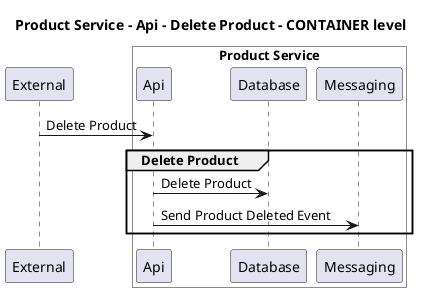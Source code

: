 @startuml

title Product Service - Api - Delete Product - CONTAINER level

participant "External" as C4InterFlow.SoftwareSystems.ExternalSystem

box "Product Service" #White
    participant "Api" as ECommercePlatform.SoftwareSystems.ProductService.Containers.Api
    participant "Database" as ECommercePlatform.SoftwareSystems.ProductService.Containers.Database
    participant "Messaging" as ECommercePlatform.SoftwareSystems.ProductService.Containers.Messaging
end box


C4InterFlow.SoftwareSystems.ExternalSystem -> ECommercePlatform.SoftwareSystems.ProductService.Containers.Api : Delete Product
group Delete Product
ECommercePlatform.SoftwareSystems.ProductService.Containers.Api -> ECommercePlatform.SoftwareSystems.ProductService.Containers.Database : Delete Product
ECommercePlatform.SoftwareSystems.ProductService.Containers.Api -> ECommercePlatform.SoftwareSystems.ProductService.Containers.Messaging : Send Product Deleted Event
end


@enduml
